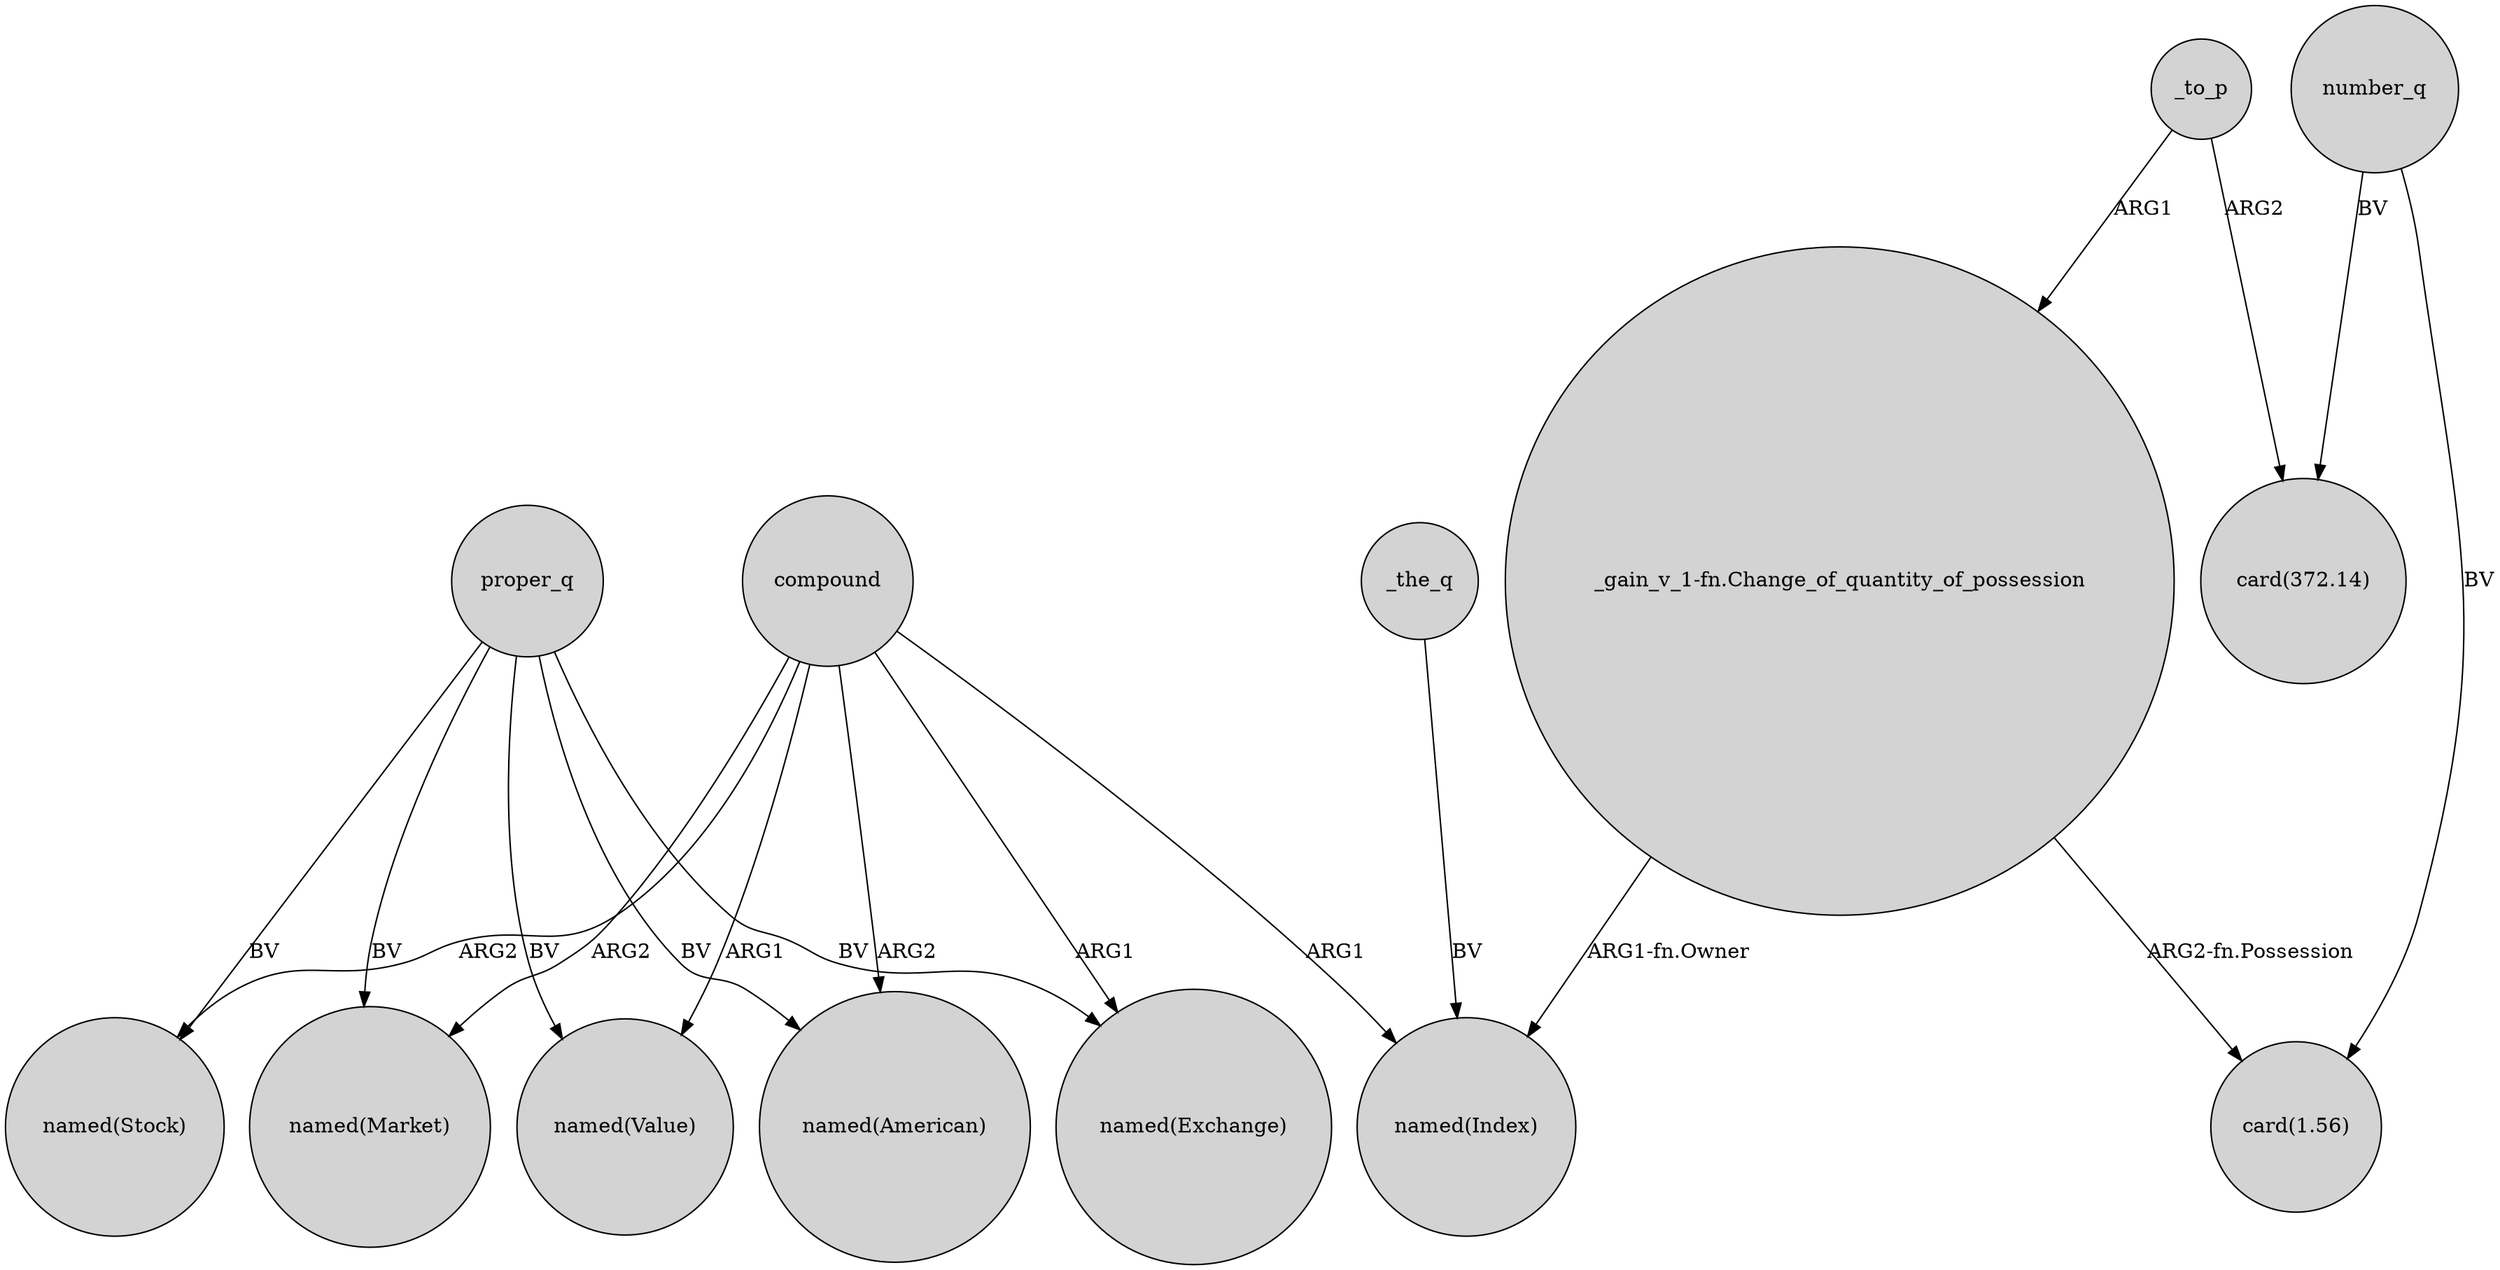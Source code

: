 digraph {
	node [shape=circle style=filled]
	compound -> "named(Stock)" [label=ARG2]
	proper_q -> "named(Market)" [label=BV]
	compound -> "named(American)" [label=ARG2]
	compound -> "named(Value)" [label=ARG1]
	_the_q -> "named(Index)" [label=BV]
	proper_q -> "named(Exchange)" [label=BV]
	number_q -> "card(372.14)" [label=BV]
	"_gain_v_1-fn.Change_of_quantity_of_possession" -> "card(1.56)" [label="ARG2-fn.Possession"]
	proper_q -> "named(American)" [label=BV]
	compound -> "named(Market)" [label=ARG2]
	compound -> "named(Index)" [label=ARG1]
	"_gain_v_1-fn.Change_of_quantity_of_possession" -> "named(Index)" [label="ARG1-fn.Owner"]
	number_q -> "card(1.56)" [label=BV]
	proper_q -> "named(Stock)" [label=BV]
	compound -> "named(Exchange)" [label=ARG1]
	proper_q -> "named(Value)" [label=BV]
	_to_p -> "card(372.14)" [label=ARG2]
	_to_p -> "_gain_v_1-fn.Change_of_quantity_of_possession" [label=ARG1]
}
